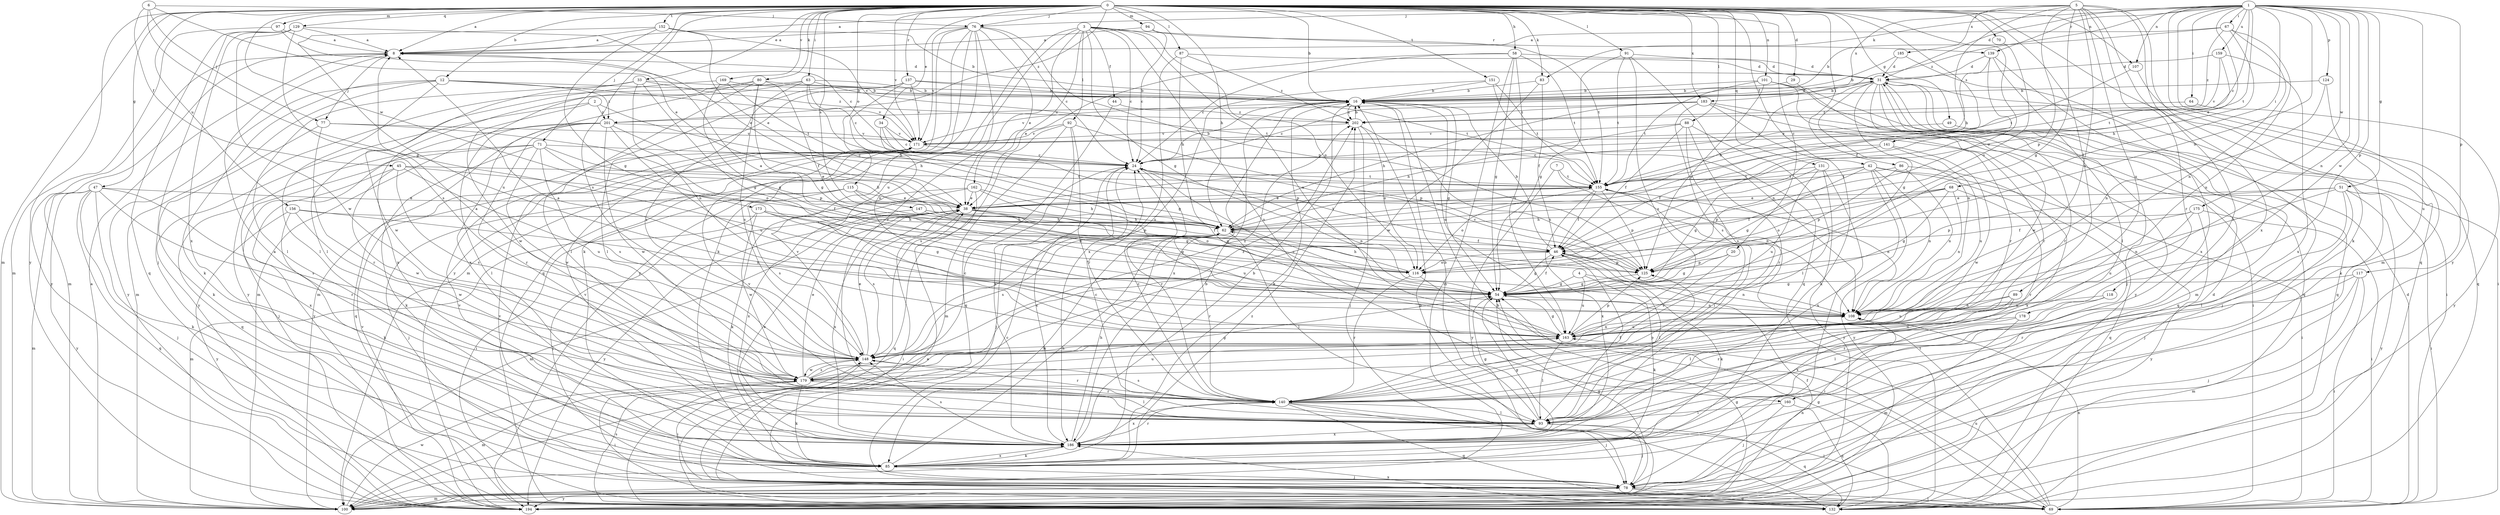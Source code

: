 strict digraph  {
0;
1;
2;
3;
4;
5;
6;
7;
8;
12;
16;
20;
24;
29;
31;
33;
34;
38;
42;
44;
45;
46;
47;
49;
51;
54;
58;
62;
63;
64;
67;
68;
69;
70;
71;
76;
77;
78;
80;
83;
85;
86;
87;
88;
89;
91;
92;
93;
94;
97;
100;
101;
107;
108;
115;
116;
117;
118;
124;
125;
129;
131;
132;
137;
139;
140;
141;
147;
148;
151;
152;
155;
156;
159;
160;
162;
163;
169;
171;
173;
175;
178;
179;
183;
185;
186;
194;
201;
202;
0 -> 8  [label=a];
0 -> 12  [label=b];
0 -> 16  [label=b];
0 -> 20  [label=c];
0 -> 29  [label=d];
0 -> 33  [label=e];
0 -> 34  [label=e];
0 -> 42  [label=f];
0 -> 47  [label=g];
0 -> 49  [label=g];
0 -> 58  [label=h];
0 -> 62  [label=h];
0 -> 63  [label=i];
0 -> 70  [label=j];
0 -> 71  [label=j];
0 -> 76  [label=j];
0 -> 80  [label=k];
0 -> 83  [label=k];
0 -> 86  [label=l];
0 -> 87  [label=l];
0 -> 88  [label=l];
0 -> 89  [label=l];
0 -> 91  [label=l];
0 -> 94  [label=m];
0 -> 97  [label=m];
0 -> 100  [label=m];
0 -> 101  [label=n];
0 -> 107  [label=n];
0 -> 115  [label=o];
0 -> 116  [label=o];
0 -> 129  [label=q];
0 -> 131  [label=q];
0 -> 132  [label=q];
0 -> 137  [label=r];
0 -> 141  [label=s];
0 -> 147  [label=s];
0 -> 148  [label=s];
0 -> 151  [label=t];
0 -> 152  [label=t];
0 -> 156  [label=u];
0 -> 169  [label=v];
0 -> 171  [label=v];
0 -> 173  [label=w];
0 -> 183  [label=x];
0 -> 194  [label=y];
0 -> 201  [label=z];
1 -> 8  [label=a];
1 -> 24  [label=c];
1 -> 31  [label=d];
1 -> 38  [label=e];
1 -> 51  [label=g];
1 -> 64  [label=i];
1 -> 67  [label=i];
1 -> 68  [label=i];
1 -> 83  [label=k];
1 -> 100  [label=m];
1 -> 107  [label=n];
1 -> 108  [label=n];
1 -> 116  [label=o];
1 -> 117  [label=p];
1 -> 118  [label=p];
1 -> 124  [label=p];
1 -> 139  [label=r];
1 -> 155  [label=t];
1 -> 159  [label=u];
1 -> 160  [label=u];
1 -> 175  [label=w];
1 -> 178  [label=w];
1 -> 194  [label=y];
1 -> 201  [label=z];
2 -> 62  [label=h];
2 -> 179  [label=w];
2 -> 194  [label=y];
2 -> 201  [label=z];
3 -> 24  [label=c];
3 -> 44  [label=f];
3 -> 54  [label=g];
3 -> 85  [label=k];
3 -> 92  [label=l];
3 -> 116  [label=o];
3 -> 139  [label=r];
3 -> 140  [label=r];
3 -> 160  [label=u];
3 -> 162  [label=u];
3 -> 163  [label=u];
3 -> 194  [label=y];
4 -> 54  [label=g];
4 -> 85  [label=k];
4 -> 108  [label=n];
4 -> 163  [label=u];
5 -> 54  [label=g];
5 -> 62  [label=h];
5 -> 76  [label=j];
5 -> 85  [label=k];
5 -> 93  [label=l];
5 -> 108  [label=n];
5 -> 125  [label=p];
5 -> 140  [label=r];
5 -> 163  [label=u];
5 -> 183  [label=x];
5 -> 185  [label=x];
5 -> 186  [label=x];
6 -> 38  [label=e];
6 -> 45  [label=f];
6 -> 54  [label=g];
6 -> 76  [label=j];
6 -> 77  [label=j];
7 -> 108  [label=n];
7 -> 155  [label=t];
7 -> 194  [label=y];
8 -> 31  [label=d];
8 -> 77  [label=j];
8 -> 100  [label=m];
8 -> 194  [label=y];
12 -> 16  [label=b];
12 -> 85  [label=k];
12 -> 93  [label=l];
12 -> 100  [label=m];
12 -> 171  [label=v];
12 -> 194  [label=y];
12 -> 201  [label=z];
16 -> 31  [label=d];
16 -> 54  [label=g];
16 -> 85  [label=k];
16 -> 163  [label=u];
16 -> 171  [label=v];
16 -> 186  [label=x];
16 -> 202  [label=z];
20 -> 54  [label=g];
20 -> 125  [label=p];
20 -> 148  [label=s];
24 -> 16  [label=b];
24 -> 78  [label=j];
24 -> 108  [label=n];
24 -> 140  [label=r];
24 -> 155  [label=t];
29 -> 16  [label=b];
29 -> 140  [label=r];
31 -> 16  [label=b];
31 -> 54  [label=g];
31 -> 62  [label=h];
31 -> 69  [label=i];
31 -> 78  [label=j];
31 -> 100  [label=m];
31 -> 108  [label=n];
31 -> 132  [label=q];
31 -> 140  [label=r];
31 -> 179  [label=w];
33 -> 16  [label=b];
33 -> 54  [label=g];
33 -> 93  [label=l];
33 -> 108  [label=n];
33 -> 179  [label=w];
33 -> 202  [label=z];
34 -> 24  [label=c];
34 -> 54  [label=g];
34 -> 125  [label=p];
34 -> 171  [label=v];
38 -> 62  [label=h];
38 -> 69  [label=i];
38 -> 100  [label=m];
38 -> 116  [label=o];
38 -> 148  [label=s];
38 -> 155  [label=t];
38 -> 163  [label=u];
38 -> 186  [label=x];
38 -> 194  [label=y];
42 -> 54  [label=g];
42 -> 69  [label=i];
42 -> 108  [label=n];
42 -> 125  [label=p];
42 -> 132  [label=q];
42 -> 155  [label=t];
42 -> 186  [label=x];
42 -> 194  [label=y];
44 -> 132  [label=q];
44 -> 202  [label=z];
45 -> 46  [label=f];
45 -> 148  [label=s];
45 -> 155  [label=t];
45 -> 163  [label=u];
45 -> 179  [label=w];
45 -> 186  [label=x];
46 -> 16  [label=b];
46 -> 54  [label=g];
46 -> 85  [label=k];
46 -> 93  [label=l];
46 -> 116  [label=o];
46 -> 125  [label=p];
47 -> 38  [label=e];
47 -> 78  [label=j];
47 -> 85  [label=k];
47 -> 100  [label=m];
47 -> 132  [label=q];
47 -> 140  [label=r];
47 -> 148  [label=s];
47 -> 194  [label=y];
49 -> 78  [label=j];
49 -> 171  [label=v];
51 -> 38  [label=e];
51 -> 69  [label=i];
51 -> 78  [label=j];
51 -> 93  [label=l];
51 -> 108  [label=n];
51 -> 125  [label=p];
51 -> 194  [label=y];
54 -> 46  [label=f];
54 -> 108  [label=n];
58 -> 24  [label=c];
58 -> 31  [label=d];
58 -> 38  [label=e];
58 -> 54  [label=g];
58 -> 100  [label=m];
58 -> 155  [label=t];
58 -> 163  [label=u];
62 -> 46  [label=f];
62 -> 85  [label=k];
62 -> 93  [label=l];
62 -> 140  [label=r];
62 -> 148  [label=s];
62 -> 155  [label=t];
63 -> 16  [label=b];
63 -> 24  [label=c];
63 -> 62  [label=h];
63 -> 148  [label=s];
63 -> 155  [label=t];
63 -> 186  [label=x];
63 -> 194  [label=y];
64 -> 194  [label=y];
64 -> 202  [label=z];
67 -> 8  [label=a];
67 -> 16  [label=b];
67 -> 62  [label=h];
67 -> 108  [label=n];
67 -> 163  [label=u];
67 -> 202  [label=z];
68 -> 38  [label=e];
68 -> 46  [label=f];
68 -> 54  [label=g];
68 -> 108  [label=n];
68 -> 116  [label=o];
68 -> 140  [label=r];
69 -> 16  [label=b];
69 -> 24  [label=c];
69 -> 31  [label=d];
69 -> 38  [label=e];
69 -> 108  [label=n];
69 -> 155  [label=t];
69 -> 163  [label=u];
70 -> 116  [label=o];
71 -> 24  [label=c];
71 -> 38  [label=e];
71 -> 62  [label=h];
71 -> 78  [label=j];
71 -> 85  [label=k];
71 -> 132  [label=q];
71 -> 148  [label=s];
71 -> 179  [label=w];
76 -> 8  [label=a];
76 -> 24  [label=c];
76 -> 38  [label=e];
76 -> 85  [label=k];
76 -> 100  [label=m];
76 -> 125  [label=p];
76 -> 132  [label=q];
76 -> 163  [label=u];
76 -> 171  [label=v];
76 -> 194  [label=y];
77 -> 85  [label=k];
77 -> 116  [label=o];
77 -> 140  [label=r];
77 -> 171  [label=v];
78 -> 54  [label=g];
78 -> 69  [label=i];
78 -> 100  [label=m];
78 -> 132  [label=q];
78 -> 171  [label=v];
78 -> 194  [label=y];
80 -> 16  [label=b];
80 -> 46  [label=f];
80 -> 54  [label=g];
80 -> 93  [label=l];
80 -> 100  [label=m];
80 -> 148  [label=s];
80 -> 186  [label=x];
83 -> 16  [label=b];
83 -> 46  [label=f];
83 -> 179  [label=w];
85 -> 16  [label=b];
85 -> 62  [label=h];
85 -> 78  [label=j];
85 -> 171  [label=v];
85 -> 186  [label=x];
86 -> 108  [label=n];
86 -> 125  [label=p];
86 -> 155  [label=t];
86 -> 186  [label=x];
87 -> 31  [label=d];
87 -> 62  [label=h];
87 -> 186  [label=x];
87 -> 202  [label=z];
88 -> 46  [label=f];
88 -> 62  [label=h];
88 -> 93  [label=l];
88 -> 140  [label=r];
88 -> 148  [label=s];
88 -> 171  [label=v];
89 -> 93  [label=l];
89 -> 108  [label=n];
89 -> 163  [label=u];
89 -> 186  [label=x];
91 -> 31  [label=d];
91 -> 54  [label=g];
91 -> 132  [label=q];
91 -> 148  [label=s];
91 -> 155  [label=t];
92 -> 100  [label=m];
92 -> 125  [label=p];
92 -> 140  [label=r];
92 -> 148  [label=s];
92 -> 171  [label=v];
92 -> 186  [label=x];
93 -> 16  [label=b];
93 -> 24  [label=c];
93 -> 46  [label=f];
93 -> 54  [label=g];
93 -> 78  [label=j];
93 -> 132  [label=q];
93 -> 171  [label=v];
93 -> 186  [label=x];
94 -> 8  [label=a];
94 -> 24  [label=c];
94 -> 155  [label=t];
97 -> 8  [label=a];
97 -> 38  [label=e];
97 -> 100  [label=m];
100 -> 8  [label=a];
100 -> 108  [label=n];
100 -> 179  [label=w];
100 -> 202  [label=z];
101 -> 16  [label=b];
101 -> 125  [label=p];
101 -> 132  [label=q];
101 -> 140  [label=r];
101 -> 155  [label=t];
101 -> 194  [label=y];
107 -> 132  [label=q];
107 -> 155  [label=t];
108 -> 163  [label=u];
115 -> 38  [label=e];
115 -> 54  [label=g];
115 -> 69  [label=i];
115 -> 78  [label=j];
115 -> 125  [label=p];
115 -> 148  [label=s];
116 -> 8  [label=a];
116 -> 62  [label=h];
116 -> 69  [label=i];
116 -> 140  [label=r];
117 -> 54  [label=g];
117 -> 69  [label=i];
117 -> 78  [label=j];
117 -> 100  [label=m];
117 -> 140  [label=r];
118 -> 93  [label=l];
118 -> 108  [label=n];
118 -> 140  [label=r];
124 -> 16  [label=b];
124 -> 85  [label=k];
124 -> 108  [label=n];
125 -> 24  [label=c];
125 -> 54  [label=g];
129 -> 8  [label=a];
129 -> 24  [label=c];
129 -> 78  [label=j];
129 -> 132  [label=q];
129 -> 148  [label=s];
129 -> 179  [label=w];
129 -> 186  [label=x];
131 -> 54  [label=g];
131 -> 78  [label=j];
131 -> 155  [label=t];
131 -> 163  [label=u];
131 -> 194  [label=y];
132 -> 16  [label=b];
132 -> 54  [label=g];
132 -> 148  [label=s];
132 -> 186  [label=x];
137 -> 16  [label=b];
137 -> 93  [label=l];
137 -> 100  [label=m];
137 -> 108  [label=n];
137 -> 155  [label=t];
137 -> 171  [label=v];
139 -> 31  [label=d];
139 -> 38  [label=e];
139 -> 46  [label=f];
139 -> 93  [label=l];
139 -> 186  [label=x];
140 -> 24  [label=c];
140 -> 69  [label=i];
140 -> 78  [label=j];
140 -> 93  [label=l];
140 -> 125  [label=p];
140 -> 132  [label=q];
140 -> 148  [label=s];
140 -> 186  [label=x];
141 -> 24  [label=c];
141 -> 46  [label=f];
141 -> 163  [label=u];
141 -> 179  [label=w];
147 -> 46  [label=f];
147 -> 54  [label=g];
147 -> 62  [label=h];
147 -> 78  [label=j];
148 -> 8  [label=a];
148 -> 38  [label=e];
148 -> 69  [label=i];
148 -> 140  [label=r];
148 -> 171  [label=v];
148 -> 179  [label=w];
148 -> 202  [label=z];
151 -> 16  [label=b];
151 -> 108  [label=n];
151 -> 148  [label=s];
151 -> 155  [label=t];
152 -> 8  [label=a];
152 -> 16  [label=b];
152 -> 38  [label=e];
152 -> 54  [label=g];
152 -> 163  [label=u];
152 -> 171  [label=v];
155 -> 38  [label=e];
155 -> 46  [label=f];
155 -> 93  [label=l];
155 -> 108  [label=n];
155 -> 116  [label=o];
155 -> 125  [label=p];
155 -> 186  [label=x];
156 -> 62  [label=h];
156 -> 85  [label=k];
156 -> 108  [label=n];
156 -> 179  [label=w];
156 -> 194  [label=y];
159 -> 31  [label=d];
159 -> 155  [label=t];
159 -> 171  [label=v];
159 -> 186  [label=x];
160 -> 78  [label=j];
160 -> 93  [label=l];
160 -> 132  [label=q];
162 -> 38  [label=e];
162 -> 54  [label=g];
162 -> 62  [label=h];
162 -> 85  [label=k];
162 -> 132  [label=q];
162 -> 186  [label=x];
163 -> 8  [label=a];
163 -> 24  [label=c];
163 -> 54  [label=g];
163 -> 93  [label=l];
163 -> 108  [label=n];
163 -> 125  [label=p];
163 -> 148  [label=s];
169 -> 16  [label=b];
169 -> 54  [label=g];
169 -> 93  [label=l];
169 -> 155  [label=t];
171 -> 24  [label=c];
173 -> 54  [label=g];
173 -> 62  [label=h];
173 -> 100  [label=m];
173 -> 116  [label=o];
173 -> 179  [label=w];
175 -> 46  [label=f];
175 -> 62  [label=h];
175 -> 69  [label=i];
175 -> 163  [label=u];
175 -> 194  [label=y];
178 -> 100  [label=m];
178 -> 140  [label=r];
178 -> 163  [label=u];
179 -> 24  [label=c];
179 -> 38  [label=e];
179 -> 54  [label=g];
179 -> 69  [label=i];
179 -> 85  [label=k];
179 -> 93  [label=l];
179 -> 100  [label=m];
179 -> 140  [label=r];
179 -> 148  [label=s];
179 -> 163  [label=u];
179 -> 202  [label=z];
183 -> 24  [label=c];
183 -> 62  [label=h];
183 -> 69  [label=i];
183 -> 85  [label=k];
183 -> 132  [label=q];
183 -> 148  [label=s];
183 -> 202  [label=z];
185 -> 16  [label=b];
185 -> 31  [label=d];
185 -> 69  [label=i];
186 -> 8  [label=a];
186 -> 16  [label=b];
186 -> 24  [label=c];
186 -> 38  [label=e];
186 -> 54  [label=g];
186 -> 62  [label=h];
186 -> 85  [label=k];
186 -> 140  [label=r];
186 -> 148  [label=s];
186 -> 171  [label=v];
194 -> 31  [label=d];
194 -> 46  [label=f];
194 -> 54  [label=g];
194 -> 171  [label=v];
201 -> 93  [label=l];
201 -> 125  [label=p];
201 -> 132  [label=q];
201 -> 140  [label=r];
201 -> 163  [label=u];
201 -> 171  [label=v];
201 -> 179  [label=w];
201 -> 194  [label=y];
202 -> 16  [label=b];
202 -> 78  [label=j];
202 -> 108  [label=n];
202 -> 116  [label=o];
202 -> 171  [label=v];
}
